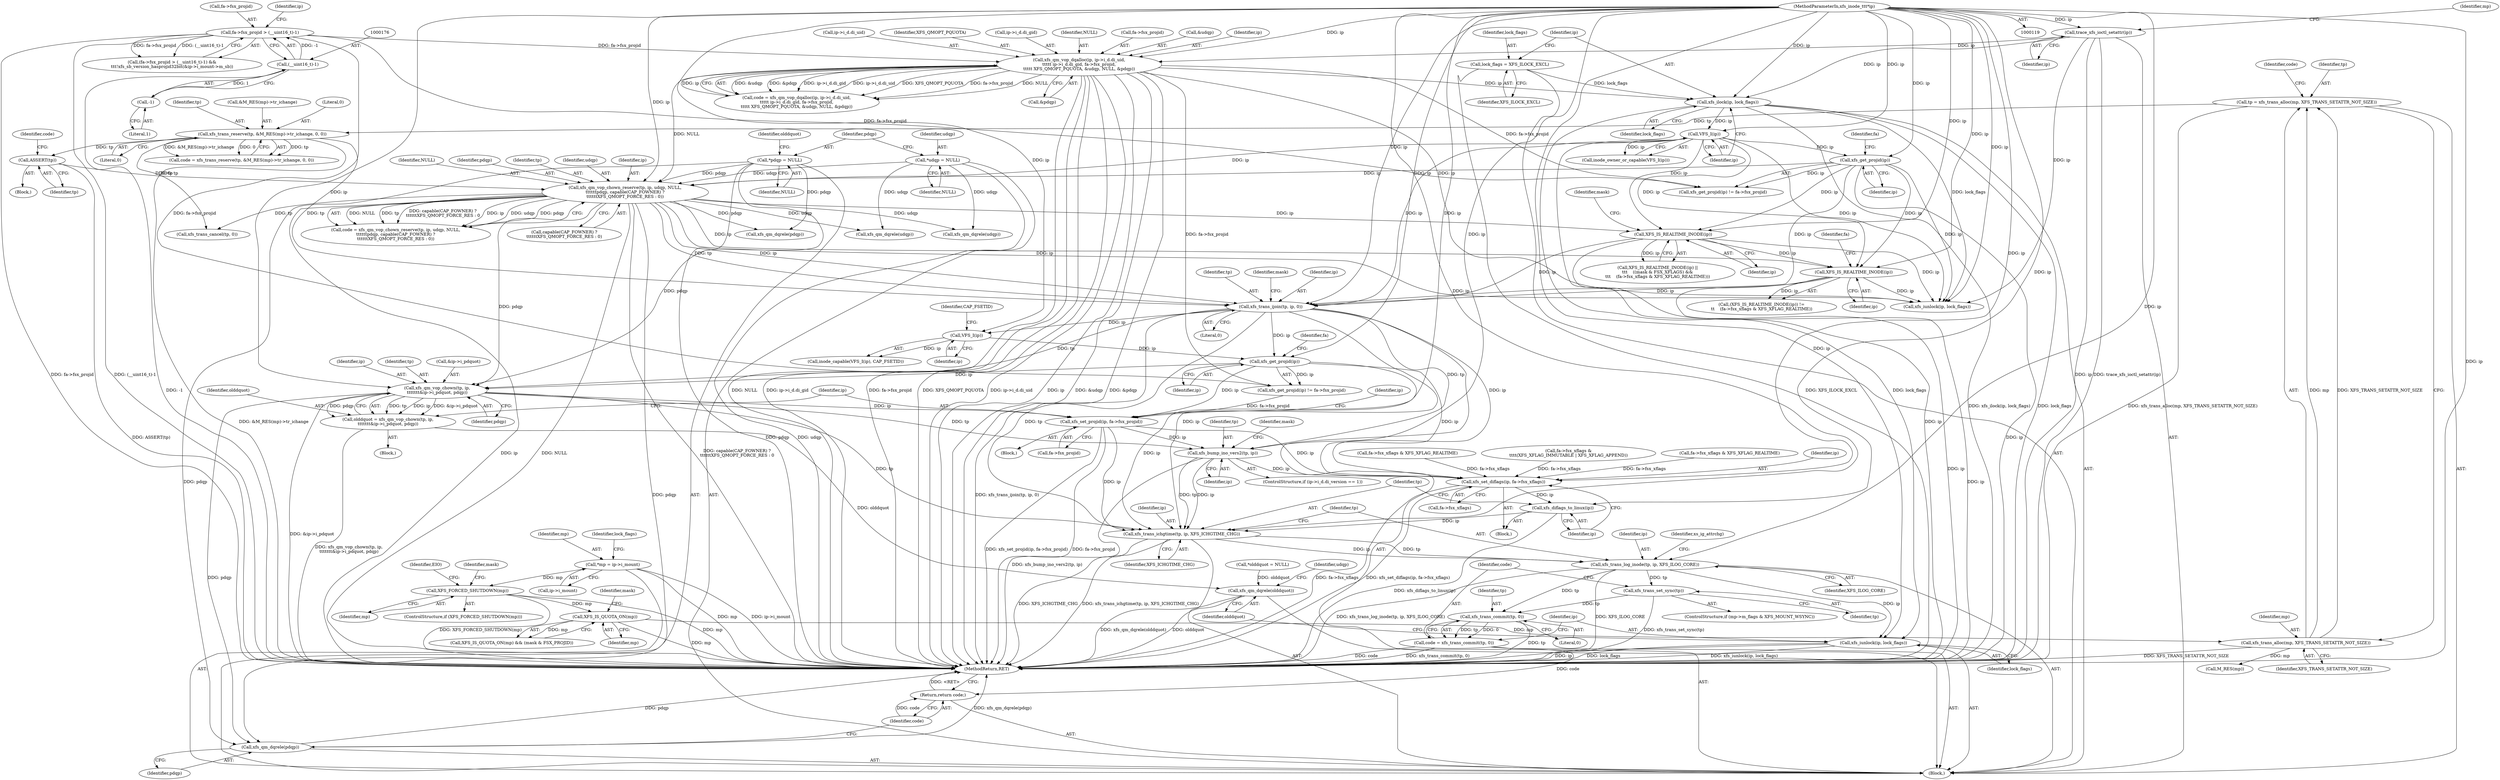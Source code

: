 digraph "1_linux_23adbe12ef7d3d4195e80800ab36b37bee28cd03_4@API" {
"1000583" [label="(Call,xfs_qm_vop_chown(tp, ip,\n\t\t\t\t\t\t\t&ip->i_pdquot, pdqp))"];
"1000531" [label="(Call,xfs_trans_ijoin(tp, ip, 0))"];
"1000232" [label="(Call,xfs_trans_reserve(tp, &M_RES(mp)->tr_ichange, 0, 0))"];
"1000225" [label="(Call,tp = xfs_trans_alloc(mp, XFS_TRANS_SETATTR_NOT_SIZE))"];
"1000227" [label="(Call,xfs_trans_alloc(mp, XFS_TRANS_SETATTR_NOT_SIZE))"];
"1000192" [label="(Call,XFS_IS_QUOTA_ON(mp))"];
"1000160" [label="(Call,XFS_FORCED_SHUTDOWN(mp))"];
"1000125" [label="(Call,*mp = ip->i_mount)"];
"1000295" [label="(Call,xfs_qm_vop_chown_reserve(tp, ip, udqp, NULL,\n\t\t\t\t\t\tpdqp, capable(CAP_FOWNER) ?\n\t\t\t\t\t\tXFS_QMOPT_FORCE_RES : 0))"];
"1000291" [label="(Call,ASSERT(tp))"];
"1000285" [label="(Call,xfs_get_projid(ip))"];
"1000253" [label="(Call,VFS_I(ip))"];
"1000247" [label="(Call,xfs_ilock(ip, lock_flags))"];
"1000200" [label="(Call,xfs_qm_vop_dqalloc(ip, ip->i_d.di_uid,\n\t\t\t\t\t ip->i_d.di_gid, fa->fsx_projid,\n\t\t\t\t\t XFS_QMOPT_PQUOTA, &udqp, NULL, &pdqp))"];
"1000148" [label="(Call,trace_xfs_ioctl_setattr(ip))"];
"1000120" [label="(MethodParameterIn,xfs_inode_t\t\t*ip)"];
"1000171" [label="(Call,fa->fsx_projid > (__uint16_t)-1)"];
"1000175" [label="(Call,(__uint16_t)-1)"];
"1000177" [label="(Call,-1)"];
"1000244" [label="(Call,lock_flags = XFS_ILOCK_EXCL)"];
"1000136" [label="(Call,*udqp = NULL)"];
"1000140" [label="(Call,*pdqp = NULL)"];
"1000449" [label="(Call,XFS_IS_REALTIME_INODE(ip))"];
"1000370" [label="(Call,XFS_IS_REALTIME_INODE(ip))"];
"1000568" [label="(Call,xfs_get_projid(ip))"];
"1000553" [label="(Call,VFS_I(ip))"];
"1000581" [label="(Call,olddquot = xfs_qm_vop_chown(tp, ip,\n\t\t\t\t\t\t\t&ip->i_pdquot, pdqp))"];
"1000664" [label="(Call,xfs_qm_dqrele(olddquot))"];
"1000591" [label="(Call,xfs_set_projid(ip, fa->fsx_projid))"];
"1000604" [label="(Call,xfs_bump_ino_vers2(tp, ip))"];
"1000631" [label="(Call,xfs_set_diflags(ip, fa->fsx_xflags))"];
"1000636" [label="(Call,xfs_diflags_to_linux(ip))"];
"1000638" [label="(Call,xfs_trans_ichgtime(tp, ip, XFS_ICHGTIME_CHG))"];
"1000642" [label="(Call,xfs_trans_log_inode(tp, ip, XFS_ILOG_CORE))"];
"1000654" [label="(Call,xfs_trans_set_sync(tp))"];
"1000658" [label="(Call,xfs_trans_commit(tp, 0))"];
"1000656" [label="(Call,code = xfs_trans_commit(tp, 0))"];
"1000670" [label="(Return,return code;)"];
"1000661" [label="(Call,xfs_iunlock(ip, lock_flags))"];
"1000668" [label="(Call,xfs_qm_dqrele(pdqp))"];
"1000249" [label="(Identifier,lock_flags)"];
"1000667" [label="(Identifier,udqp)"];
"1000453" [label="(Identifier,fa)"];
"1000515" [label="(Call,fa->fsx_xflags &\n\t\t\t\t(XFS_XFLAG_IMMUTABLE | XFS_XFLAG_APPEND))"];
"1000288" [label="(Identifier,fa)"];
"1000298" [label="(Identifier,udqp)"];
"1000533" [label="(Identifier,ip)"];
"1000120" [label="(MethodParameterIn,xfs_inode_t\t\t*ip)"];
"1000295" [label="(Call,xfs_qm_vop_chown_reserve(tp, ip, udqp, NULL,\n\t\t\t\t\t\tpdqp, capable(CAP_FOWNER) ?\n\t\t\t\t\t\tXFS_QMOPT_FORCE_RES : 0))"];
"1000286" [label="(Identifier,ip)"];
"1000371" [label="(Identifier,ip)"];
"1000449" [label="(Call,XFS_IS_REALTIME_INODE(ip))"];
"1000590" [label="(Identifier,pdqp)"];
"1000127" [label="(Call,ip->i_mount)"];
"1000661" [label="(Call,xfs_iunlock(ip, lock_flags))"];
"1000293" [label="(Call,code = xfs_qm_vop_chown_reserve(tp, ip, udqp, NULL,\n\t\t\t\t\t\tpdqp, capable(CAP_FOWNER) ?\n\t\t\t\t\t\tXFS_QMOPT_FORCE_RES : 0))"];
"1000207" [label="(Call,ip->i_d.di_gid)"];
"1000230" [label="(Call,code = xfs_trans_reserve(tp, &M_RES(mp)->tr_ichange, 0, 0))"];
"1000191" [label="(Call,XFS_IS_QUOTA_ON(mp) && (mask & FSX_PROJID))"];
"1000582" [label="(Identifier,olddquot)"];
"1000376" [label="(Call,fa->fsx_xflags & XFS_XFLAG_REALTIME)"];
"1000555" [label="(Identifier,CAP_FSETID)"];
"1000254" [label="(Identifier,ip)"];
"1000573" [label="(Block,)"];
"1000137" [label="(Identifier,udqp)"];
"1000568" [label="(Call,xfs_get_projid(ip))"];
"1000675" [label="(Call,xfs_qm_dqrele(pdqp))"];
"1000175" [label="(Call,(__uint16_t)-1)"];
"1000161" [label="(Identifier,mp)"];
"1000532" [label="(Identifier,tp)"];
"1000586" [label="(Call,&ip->i_pdquot)"];
"1000218" [label="(Identifier,NULL)"];
"1000658" [label="(Call,xfs_trans_commit(tp, 0))"];
"1000153" [label="(Identifier,mp)"];
"1000632" [label="(Identifier,ip)"];
"1000290" [label="(Block,)"];
"1000285" [label="(Call,xfs_get_projid(ip))"];
"1000226" [label="(Identifier,tp)"];
"1000591" [label="(Call,xfs_set_projid(ip, fa->fsx_projid))"];
"1000605" [label="(Identifier,tp)"];
"1000125" [label="(Call,*mp = ip->i_mount)"];
"1000666" [label="(Call,xfs_qm_dqrele(udqp))"];
"1000645" [label="(Identifier,XFS_ILOG_CORE)"];
"1000583" [label="(Call,xfs_qm_vop_chown(tp, ip,\n\t\t\t\t\t\t\t&ip->i_pdquot, pdqp))"];
"1000232" [label="(Call,xfs_trans_reserve(tp, &M_RES(mp)->tr_ichange, 0, 0))"];
"1000136" [label="(Call,*udqp = NULL)"];
"1000630" [label="(Block,)"];
"1000297" [label="(Identifier,ip)"];
"1000144" [label="(Call,*olddquot = NULL)"];
"1000569" [label="(Identifier,ip)"];
"1000212" [label="(Call,fa->fsx_projid)"];
"1000253" [label="(Call,VFS_I(ip))"];
"1000236" [label="(Call,M_RES(mp))"];
"1000640" [label="(Identifier,ip)"];
"1000178" [label="(Literal,1)"];
"1000677" [label="(Call,xfs_trans_cancel(tp, 0))"];
"1000639" [label="(Identifier,tp)"];
"1000531" [label="(Call,xfs_trans_ijoin(tp, ip, 0))"];
"1000637" [label="(Identifier,ip)"];
"1000581" [label="(Call,olddquot = xfs_qm_vop_chown(tp, ip,\n\t\t\t\t\t\t\t&ip->i_pdquot, pdqp))"];
"1000370" [label="(Call,XFS_IS_REALTIME_INODE(ip))"];
"1000687" [label="(MethodReturn,RET)"];
"1000227" [label="(Call,xfs_trans_alloc(mp, XFS_TRANS_SETATTR_NOT_SIZE))"];
"1000200" [label="(Call,xfs_qm_vop_dqalloc(ip, ip->i_d.di_uid,\n\t\t\t\t\t ip->i_d.di_gid, fa->fsx_projid,\n\t\t\t\t\t XFS_QMOPT_PQUOTA, &udqp, NULL, &pdqp))"];
"1000159" [label="(ControlStructure,if (XFS_FORCED_SHUTDOWN(mp)))"];
"1000216" [label="(Call,&udqp)"];
"1000636" [label="(Call,xfs_diflags_to_linux(ip))"];
"1000450" [label="(Identifier,ip)"];
"1000246" [label="(Identifier,XFS_ILOCK_EXCL)"];
"1000231" [label="(Identifier,code)"];
"1000172" [label="(Call,fa->fsx_projid)"];
"1000633" [label="(Call,fa->fsx_xflags)"];
"1000642" [label="(Call,xfs_trans_log_inode(tp, ip, XFS_ILOG_CORE))"];
"1000671" [label="(Identifier,code)"];
"1000201" [label="(Identifier,ip)"];
"1000682" [label="(Call,xfs_iunlock(ip, lock_flags))"];
"1000669" [label="(Identifier,pdqp)"];
"1000234" [label="(Call,&M_RES(mp)->tr_ichange)"];
"1000593" [label="(Call,fa->fsx_projid)"];
"1000164" [label="(Identifier,EIO)"];
"1000160" [label="(Call,XFS_FORCED_SHUTDOWN(mp))"];
"1000126" [label="(Identifier,mp)"];
"1000448" [label="(Call,(XFS_IS_REALTIME_INODE(ip)) !=\n\t\t    (fa->fsx_xflags & XFS_XFLAG_REALTIME))"];
"1000140" [label="(Call,*pdqp = NULL)"];
"1000292" [label="(Identifier,tp)"];
"1000659" [label="(Identifier,tp)"];
"1000664" [label="(Call,xfs_qm_dqrele(olddquot))"];
"1000571" [label="(Identifier,fa)"];
"1000184" [label="(Identifier,ip)"];
"1000644" [label="(Identifier,ip)"];
"1000142" [label="(Identifier,NULL)"];
"1000580" [label="(Block,)"];
"1000463" [label="(Call,fa->fsx_xflags & XFS_XFLAG_REALTIME)"];
"1000663" [label="(Identifier,lock_flags)"];
"1000244" [label="(Call,lock_flags = XFS_ILOCK_EXCL)"];
"1000299" [label="(Identifier,NULL)"];
"1000537" [label="(Identifier,mask)"];
"1000631" [label="(Call,xfs_set_diflags(ip, fa->fsx_xflags))"];
"1000585" [label="(Identifier,ip)"];
"1000240" [label="(Literal,0)"];
"1000133" [label="(Identifier,lock_flags)"];
"1000141" [label="(Identifier,pdqp)"];
"1000193" [label="(Identifier,mp)"];
"1000300" [label="(Identifier,pdqp)"];
"1000294" [label="(Identifier,code)"];
"1000198" [label="(Call,code = xfs_qm_vop_dqalloc(ip, ip->i_d.di_uid,\n\t\t\t\t\t ip->i_d.di_gid, fa->fsx_projid,\n\t\t\t\t\t XFS_QMOPT_PQUOTA, &udqp, NULL, &pdqp))"];
"1000239" [label="(Literal,0)"];
"1000192" [label="(Call,XFS_IS_QUOTA_ON(mp))"];
"1000656" [label="(Call,code = xfs_trans_commit(tp, 0))"];
"1000195" [label="(Identifier,mask)"];
"1000670" [label="(Return,return code;)"];
"1000660" [label="(Literal,0)"];
"1000673" [label="(Call,xfs_qm_dqrele(udqp))"];
"1000609" [label="(Identifier,mask)"];
"1000252" [label="(Call,inode_owner_or_capable(VFS_I(ip)))"];
"1000233" [label="(Identifier,tp)"];
"1000177" [label="(Call,-1)"];
"1000296" [label="(Identifier,tp)"];
"1000584" [label="(Identifier,tp)"];
"1000202" [label="(Call,ip->i_d.di_uid)"];
"1000171" [label="(Call,fa->fsx_projid > (__uint16_t)-1)"];
"1000248" [label="(Identifier,ip)"];
"1000643" [label="(Identifier,tp)"];
"1000641" [label="(Identifier,XFS_ICHGTIME_CHG)"];
"1000648" [label="(ControlStructure,if (mp->m_flags & XFS_MOUNT_WSYNC))"];
"1000247" [label="(Call,xfs_ilock(ip, lock_flags))"];
"1000638" [label="(Call,xfs_trans_ichgtime(tp, ip, XFS_ICHGTIME_CHG))"];
"1000138" [label="(Identifier,NULL)"];
"1000219" [label="(Call,&pdqp)"];
"1000600" [label="(Identifier,ip)"];
"1000655" [label="(Identifier,tp)"];
"1000170" [label="(Call,(fa->fsx_projid > (__uint16_t)-1) &&\n\t\t\t!xfs_sb_version_hasprojid32bit(&ip->i_mount->m_sb))"];
"1000145" [label="(Identifier,olddquot)"];
"1000291" [label="(Call,ASSERT(tp))"];
"1000654" [label="(Call,xfs_trans_set_sync(tp))"];
"1000604" [label="(Call,xfs_bump_ino_vers2(tp, ip))"];
"1000554" [label="(Identifier,ip)"];
"1000225" [label="(Call,tp = xfs_trans_alloc(mp, XFS_TRANS_SETATTR_NOT_SIZE))"];
"1000369" [label="(Call,XFS_IS_REALTIME_INODE(ip) ||\n\t\t\t    ((mask & FSX_XFLAGS) &&\n\t\t\t    (fa->fsx_xflags & XFS_XFLAG_REALTIME)))"];
"1000657" [label="(Identifier,code)"];
"1000647" [label="(Identifier,xs_ig_attrchg)"];
"1000284" [label="(Call,xfs_get_projid(ip) != fa->fsx_projid)"];
"1000534" [label="(Literal,0)"];
"1000668" [label="(Call,xfs_qm_dqrele(pdqp))"];
"1000662" [label="(Identifier,ip)"];
"1000123" [label="(Block,)"];
"1000553" [label="(Call,VFS_I(ip))"];
"1000168" [label="(Identifier,mask)"];
"1000552" [label="(Call,inode_capable(VFS_I(ip), CAP_FSETID))"];
"1000301" [label="(Call,capable(CAP_FOWNER) ?\n\t\t\t\t\t\tXFS_QMOPT_FORCE_RES : 0)"];
"1000149" [label="(Identifier,ip)"];
"1000228" [label="(Identifier,mp)"];
"1000592" [label="(Identifier,ip)"];
"1000606" [label="(Identifier,ip)"];
"1000596" [label="(ControlStructure,if (ip->i_d.di_version == 1))"];
"1000665" [label="(Identifier,olddquot)"];
"1000245" [label="(Identifier,lock_flags)"];
"1000148" [label="(Call,trace_xfs_ioctl_setattr(ip))"];
"1000567" [label="(Call,xfs_get_projid(ip) != fa->fsx_projid)"];
"1000215" [label="(Identifier,XFS_QMOPT_PQUOTA)"];
"1000229" [label="(Identifier,XFS_TRANS_SETATTR_NOT_SIZE)"];
"1000374" [label="(Identifier,mask)"];
"1000583" -> "1000581"  [label="AST: "];
"1000583" -> "1000590"  [label="CFG: "];
"1000584" -> "1000583"  [label="AST: "];
"1000585" -> "1000583"  [label="AST: "];
"1000586" -> "1000583"  [label="AST: "];
"1000590" -> "1000583"  [label="AST: "];
"1000581" -> "1000583"  [label="CFG: "];
"1000583" -> "1000687"  [label="DDG: &ip->i_pdquot"];
"1000583" -> "1000581"  [label="DDG: tp"];
"1000583" -> "1000581"  [label="DDG: ip"];
"1000583" -> "1000581"  [label="DDG: &ip->i_pdquot"];
"1000583" -> "1000581"  [label="DDG: pdqp"];
"1000531" -> "1000583"  [label="DDG: tp"];
"1000568" -> "1000583"  [label="DDG: ip"];
"1000120" -> "1000583"  [label="DDG: ip"];
"1000140" -> "1000583"  [label="DDG: pdqp"];
"1000295" -> "1000583"  [label="DDG: pdqp"];
"1000583" -> "1000591"  [label="DDG: ip"];
"1000583" -> "1000604"  [label="DDG: tp"];
"1000583" -> "1000638"  [label="DDG: tp"];
"1000583" -> "1000668"  [label="DDG: pdqp"];
"1000531" -> "1000123"  [label="AST: "];
"1000531" -> "1000534"  [label="CFG: "];
"1000532" -> "1000531"  [label="AST: "];
"1000533" -> "1000531"  [label="AST: "];
"1000534" -> "1000531"  [label="AST: "];
"1000537" -> "1000531"  [label="CFG: "];
"1000531" -> "1000687"  [label="DDG: xfs_trans_ijoin(tp, ip, 0)"];
"1000232" -> "1000531"  [label="DDG: tp"];
"1000295" -> "1000531"  [label="DDG: tp"];
"1000295" -> "1000531"  [label="DDG: ip"];
"1000285" -> "1000531"  [label="DDG: ip"];
"1000253" -> "1000531"  [label="DDG: ip"];
"1000449" -> "1000531"  [label="DDG: ip"];
"1000370" -> "1000531"  [label="DDG: ip"];
"1000120" -> "1000531"  [label="DDG: ip"];
"1000531" -> "1000553"  [label="DDG: ip"];
"1000531" -> "1000568"  [label="DDG: ip"];
"1000531" -> "1000604"  [label="DDG: tp"];
"1000531" -> "1000631"  [label="DDG: ip"];
"1000531" -> "1000638"  [label="DDG: tp"];
"1000531" -> "1000638"  [label="DDG: ip"];
"1000232" -> "1000230"  [label="AST: "];
"1000232" -> "1000240"  [label="CFG: "];
"1000233" -> "1000232"  [label="AST: "];
"1000234" -> "1000232"  [label="AST: "];
"1000239" -> "1000232"  [label="AST: "];
"1000240" -> "1000232"  [label="AST: "];
"1000230" -> "1000232"  [label="CFG: "];
"1000232" -> "1000687"  [label="DDG: &M_RES(mp)->tr_ichange"];
"1000232" -> "1000230"  [label="DDG: tp"];
"1000232" -> "1000230"  [label="DDG: &M_RES(mp)->tr_ichange"];
"1000232" -> "1000230"  [label="DDG: 0"];
"1000225" -> "1000232"  [label="DDG: tp"];
"1000232" -> "1000291"  [label="DDG: tp"];
"1000232" -> "1000677"  [label="DDG: tp"];
"1000225" -> "1000123"  [label="AST: "];
"1000225" -> "1000227"  [label="CFG: "];
"1000226" -> "1000225"  [label="AST: "];
"1000227" -> "1000225"  [label="AST: "];
"1000231" -> "1000225"  [label="CFG: "];
"1000225" -> "1000687"  [label="DDG: xfs_trans_alloc(mp, XFS_TRANS_SETATTR_NOT_SIZE)"];
"1000227" -> "1000225"  [label="DDG: mp"];
"1000227" -> "1000225"  [label="DDG: XFS_TRANS_SETATTR_NOT_SIZE"];
"1000227" -> "1000229"  [label="CFG: "];
"1000228" -> "1000227"  [label="AST: "];
"1000229" -> "1000227"  [label="AST: "];
"1000227" -> "1000687"  [label="DDG: XFS_TRANS_SETATTR_NOT_SIZE"];
"1000192" -> "1000227"  [label="DDG: mp"];
"1000227" -> "1000236"  [label="DDG: mp"];
"1000192" -> "1000191"  [label="AST: "];
"1000192" -> "1000193"  [label="CFG: "];
"1000193" -> "1000192"  [label="AST: "];
"1000195" -> "1000192"  [label="CFG: "];
"1000191" -> "1000192"  [label="CFG: "];
"1000192" -> "1000687"  [label="DDG: mp"];
"1000192" -> "1000191"  [label="DDG: mp"];
"1000160" -> "1000192"  [label="DDG: mp"];
"1000160" -> "1000159"  [label="AST: "];
"1000160" -> "1000161"  [label="CFG: "];
"1000161" -> "1000160"  [label="AST: "];
"1000164" -> "1000160"  [label="CFG: "];
"1000168" -> "1000160"  [label="CFG: "];
"1000160" -> "1000687"  [label="DDG: XFS_FORCED_SHUTDOWN(mp)"];
"1000160" -> "1000687"  [label="DDG: mp"];
"1000125" -> "1000160"  [label="DDG: mp"];
"1000125" -> "1000123"  [label="AST: "];
"1000125" -> "1000127"  [label="CFG: "];
"1000126" -> "1000125"  [label="AST: "];
"1000127" -> "1000125"  [label="AST: "];
"1000133" -> "1000125"  [label="CFG: "];
"1000125" -> "1000687"  [label="DDG: mp"];
"1000125" -> "1000687"  [label="DDG: ip->i_mount"];
"1000295" -> "1000293"  [label="AST: "];
"1000295" -> "1000301"  [label="CFG: "];
"1000296" -> "1000295"  [label="AST: "];
"1000297" -> "1000295"  [label="AST: "];
"1000298" -> "1000295"  [label="AST: "];
"1000299" -> "1000295"  [label="AST: "];
"1000300" -> "1000295"  [label="AST: "];
"1000301" -> "1000295"  [label="AST: "];
"1000293" -> "1000295"  [label="CFG: "];
"1000295" -> "1000687"  [label="DDG: NULL"];
"1000295" -> "1000687"  [label="DDG: capable(CAP_FOWNER) ?\n\t\t\t\t\t\tXFS_QMOPT_FORCE_RES : 0"];
"1000295" -> "1000687"  [label="DDG: ip"];
"1000295" -> "1000293"  [label="DDG: NULL"];
"1000295" -> "1000293"  [label="DDG: tp"];
"1000295" -> "1000293"  [label="DDG: capable(CAP_FOWNER) ?\n\t\t\t\t\t\tXFS_QMOPT_FORCE_RES : 0"];
"1000295" -> "1000293"  [label="DDG: ip"];
"1000295" -> "1000293"  [label="DDG: udqp"];
"1000295" -> "1000293"  [label="DDG: pdqp"];
"1000291" -> "1000295"  [label="DDG: tp"];
"1000285" -> "1000295"  [label="DDG: ip"];
"1000253" -> "1000295"  [label="DDG: ip"];
"1000120" -> "1000295"  [label="DDG: ip"];
"1000136" -> "1000295"  [label="DDG: udqp"];
"1000200" -> "1000295"  [label="DDG: NULL"];
"1000140" -> "1000295"  [label="DDG: pdqp"];
"1000295" -> "1000370"  [label="DDG: ip"];
"1000295" -> "1000449"  [label="DDG: ip"];
"1000295" -> "1000666"  [label="DDG: udqp"];
"1000295" -> "1000668"  [label="DDG: pdqp"];
"1000295" -> "1000673"  [label="DDG: udqp"];
"1000295" -> "1000675"  [label="DDG: pdqp"];
"1000295" -> "1000677"  [label="DDG: tp"];
"1000295" -> "1000682"  [label="DDG: ip"];
"1000291" -> "1000290"  [label="AST: "];
"1000291" -> "1000292"  [label="CFG: "];
"1000292" -> "1000291"  [label="AST: "];
"1000294" -> "1000291"  [label="CFG: "];
"1000291" -> "1000687"  [label="DDG: ASSERT(tp)"];
"1000285" -> "1000284"  [label="AST: "];
"1000285" -> "1000286"  [label="CFG: "];
"1000286" -> "1000285"  [label="AST: "];
"1000288" -> "1000285"  [label="CFG: "];
"1000285" -> "1000687"  [label="DDG: ip"];
"1000285" -> "1000284"  [label="DDG: ip"];
"1000253" -> "1000285"  [label="DDG: ip"];
"1000120" -> "1000285"  [label="DDG: ip"];
"1000285" -> "1000370"  [label="DDG: ip"];
"1000285" -> "1000449"  [label="DDG: ip"];
"1000285" -> "1000682"  [label="DDG: ip"];
"1000253" -> "1000252"  [label="AST: "];
"1000253" -> "1000254"  [label="CFG: "];
"1000254" -> "1000253"  [label="AST: "];
"1000252" -> "1000253"  [label="CFG: "];
"1000253" -> "1000687"  [label="DDG: ip"];
"1000253" -> "1000252"  [label="DDG: ip"];
"1000247" -> "1000253"  [label="DDG: ip"];
"1000120" -> "1000253"  [label="DDG: ip"];
"1000253" -> "1000370"  [label="DDG: ip"];
"1000253" -> "1000449"  [label="DDG: ip"];
"1000253" -> "1000682"  [label="DDG: ip"];
"1000247" -> "1000123"  [label="AST: "];
"1000247" -> "1000249"  [label="CFG: "];
"1000248" -> "1000247"  [label="AST: "];
"1000249" -> "1000247"  [label="AST: "];
"1000254" -> "1000247"  [label="CFG: "];
"1000247" -> "1000687"  [label="DDG: xfs_ilock(ip, lock_flags)"];
"1000247" -> "1000687"  [label="DDG: lock_flags"];
"1000200" -> "1000247"  [label="DDG: ip"];
"1000148" -> "1000247"  [label="DDG: ip"];
"1000120" -> "1000247"  [label="DDG: ip"];
"1000244" -> "1000247"  [label="DDG: lock_flags"];
"1000247" -> "1000661"  [label="DDG: lock_flags"];
"1000247" -> "1000682"  [label="DDG: lock_flags"];
"1000200" -> "1000198"  [label="AST: "];
"1000200" -> "1000219"  [label="CFG: "];
"1000201" -> "1000200"  [label="AST: "];
"1000202" -> "1000200"  [label="AST: "];
"1000207" -> "1000200"  [label="AST: "];
"1000212" -> "1000200"  [label="AST: "];
"1000215" -> "1000200"  [label="AST: "];
"1000216" -> "1000200"  [label="AST: "];
"1000218" -> "1000200"  [label="AST: "];
"1000219" -> "1000200"  [label="AST: "];
"1000198" -> "1000200"  [label="CFG: "];
"1000200" -> "1000687"  [label="DDG: ip"];
"1000200" -> "1000687"  [label="DDG: &udqp"];
"1000200" -> "1000687"  [label="DDG: &pdqp"];
"1000200" -> "1000687"  [label="DDG: NULL"];
"1000200" -> "1000687"  [label="DDG: ip->i_d.di_gid"];
"1000200" -> "1000687"  [label="DDG: fa->fsx_projid"];
"1000200" -> "1000687"  [label="DDG: XFS_QMOPT_PQUOTA"];
"1000200" -> "1000687"  [label="DDG: ip->i_d.di_uid"];
"1000200" -> "1000198"  [label="DDG: &udqp"];
"1000200" -> "1000198"  [label="DDG: &pdqp"];
"1000200" -> "1000198"  [label="DDG: ip->i_d.di_gid"];
"1000200" -> "1000198"  [label="DDG: ip->i_d.di_uid"];
"1000200" -> "1000198"  [label="DDG: XFS_QMOPT_PQUOTA"];
"1000200" -> "1000198"  [label="DDG: fa->fsx_projid"];
"1000200" -> "1000198"  [label="DDG: NULL"];
"1000200" -> "1000198"  [label="DDG: ip"];
"1000148" -> "1000200"  [label="DDG: ip"];
"1000120" -> "1000200"  [label="DDG: ip"];
"1000171" -> "1000200"  [label="DDG: fa->fsx_projid"];
"1000200" -> "1000284"  [label="DDG: fa->fsx_projid"];
"1000200" -> "1000567"  [label="DDG: fa->fsx_projid"];
"1000200" -> "1000682"  [label="DDG: ip"];
"1000148" -> "1000123"  [label="AST: "];
"1000148" -> "1000149"  [label="CFG: "];
"1000149" -> "1000148"  [label="AST: "];
"1000153" -> "1000148"  [label="CFG: "];
"1000148" -> "1000687"  [label="DDG: ip"];
"1000148" -> "1000687"  [label="DDG: trace_xfs_ioctl_setattr(ip)"];
"1000120" -> "1000148"  [label="DDG: ip"];
"1000148" -> "1000682"  [label="DDG: ip"];
"1000120" -> "1000119"  [label="AST: "];
"1000120" -> "1000687"  [label="DDG: ip"];
"1000120" -> "1000370"  [label="DDG: ip"];
"1000120" -> "1000449"  [label="DDG: ip"];
"1000120" -> "1000553"  [label="DDG: ip"];
"1000120" -> "1000568"  [label="DDG: ip"];
"1000120" -> "1000591"  [label="DDG: ip"];
"1000120" -> "1000604"  [label="DDG: ip"];
"1000120" -> "1000631"  [label="DDG: ip"];
"1000120" -> "1000636"  [label="DDG: ip"];
"1000120" -> "1000638"  [label="DDG: ip"];
"1000120" -> "1000642"  [label="DDG: ip"];
"1000120" -> "1000661"  [label="DDG: ip"];
"1000120" -> "1000682"  [label="DDG: ip"];
"1000171" -> "1000170"  [label="AST: "];
"1000171" -> "1000175"  [label="CFG: "];
"1000172" -> "1000171"  [label="AST: "];
"1000175" -> "1000171"  [label="AST: "];
"1000184" -> "1000171"  [label="CFG: "];
"1000170" -> "1000171"  [label="CFG: "];
"1000171" -> "1000687"  [label="DDG: fa->fsx_projid"];
"1000171" -> "1000687"  [label="DDG: (__uint16_t)-1"];
"1000171" -> "1000170"  [label="DDG: fa->fsx_projid"];
"1000171" -> "1000170"  [label="DDG: (__uint16_t)-1"];
"1000175" -> "1000171"  [label="DDG: -1"];
"1000171" -> "1000284"  [label="DDG: fa->fsx_projid"];
"1000171" -> "1000567"  [label="DDG: fa->fsx_projid"];
"1000175" -> "1000177"  [label="CFG: "];
"1000176" -> "1000175"  [label="AST: "];
"1000177" -> "1000175"  [label="AST: "];
"1000175" -> "1000687"  [label="DDG: -1"];
"1000177" -> "1000175"  [label="DDG: 1"];
"1000177" -> "1000178"  [label="CFG: "];
"1000178" -> "1000177"  [label="AST: "];
"1000244" -> "1000123"  [label="AST: "];
"1000244" -> "1000246"  [label="CFG: "];
"1000245" -> "1000244"  [label="AST: "];
"1000246" -> "1000244"  [label="AST: "];
"1000248" -> "1000244"  [label="CFG: "];
"1000244" -> "1000687"  [label="DDG: XFS_ILOCK_EXCL"];
"1000136" -> "1000123"  [label="AST: "];
"1000136" -> "1000138"  [label="CFG: "];
"1000137" -> "1000136"  [label="AST: "];
"1000138" -> "1000136"  [label="AST: "];
"1000141" -> "1000136"  [label="CFG: "];
"1000136" -> "1000687"  [label="DDG: udqp"];
"1000136" -> "1000666"  [label="DDG: udqp"];
"1000136" -> "1000673"  [label="DDG: udqp"];
"1000140" -> "1000123"  [label="AST: "];
"1000140" -> "1000142"  [label="CFG: "];
"1000141" -> "1000140"  [label="AST: "];
"1000142" -> "1000140"  [label="AST: "];
"1000145" -> "1000140"  [label="CFG: "];
"1000140" -> "1000687"  [label="DDG: pdqp"];
"1000140" -> "1000668"  [label="DDG: pdqp"];
"1000140" -> "1000675"  [label="DDG: pdqp"];
"1000449" -> "1000448"  [label="AST: "];
"1000449" -> "1000450"  [label="CFG: "];
"1000450" -> "1000449"  [label="AST: "];
"1000453" -> "1000449"  [label="CFG: "];
"1000449" -> "1000687"  [label="DDG: ip"];
"1000449" -> "1000448"  [label="DDG: ip"];
"1000370" -> "1000449"  [label="DDG: ip"];
"1000449" -> "1000682"  [label="DDG: ip"];
"1000370" -> "1000369"  [label="AST: "];
"1000370" -> "1000371"  [label="CFG: "];
"1000371" -> "1000370"  [label="AST: "];
"1000374" -> "1000370"  [label="CFG: "];
"1000369" -> "1000370"  [label="CFG: "];
"1000370" -> "1000687"  [label="DDG: ip"];
"1000370" -> "1000369"  [label="DDG: ip"];
"1000370" -> "1000682"  [label="DDG: ip"];
"1000568" -> "1000567"  [label="AST: "];
"1000568" -> "1000569"  [label="CFG: "];
"1000569" -> "1000568"  [label="AST: "];
"1000571" -> "1000568"  [label="CFG: "];
"1000568" -> "1000567"  [label="DDG: ip"];
"1000553" -> "1000568"  [label="DDG: ip"];
"1000568" -> "1000591"  [label="DDG: ip"];
"1000568" -> "1000631"  [label="DDG: ip"];
"1000568" -> "1000638"  [label="DDG: ip"];
"1000553" -> "1000552"  [label="AST: "];
"1000553" -> "1000554"  [label="CFG: "];
"1000554" -> "1000553"  [label="AST: "];
"1000555" -> "1000553"  [label="CFG: "];
"1000553" -> "1000552"  [label="DDG: ip"];
"1000581" -> "1000580"  [label="AST: "];
"1000582" -> "1000581"  [label="AST: "];
"1000592" -> "1000581"  [label="CFG: "];
"1000581" -> "1000687"  [label="DDG: xfs_qm_vop_chown(tp, ip,\n\t\t\t\t\t\t\t&ip->i_pdquot, pdqp)"];
"1000581" -> "1000664"  [label="DDG: olddquot"];
"1000664" -> "1000123"  [label="AST: "];
"1000664" -> "1000665"  [label="CFG: "];
"1000665" -> "1000664"  [label="AST: "];
"1000667" -> "1000664"  [label="CFG: "];
"1000664" -> "1000687"  [label="DDG: xfs_qm_dqrele(olddquot)"];
"1000664" -> "1000687"  [label="DDG: olddquot"];
"1000144" -> "1000664"  [label="DDG: olddquot"];
"1000591" -> "1000573"  [label="AST: "];
"1000591" -> "1000593"  [label="CFG: "];
"1000592" -> "1000591"  [label="AST: "];
"1000593" -> "1000591"  [label="AST: "];
"1000600" -> "1000591"  [label="CFG: "];
"1000591" -> "1000687"  [label="DDG: xfs_set_projid(ip, fa->fsx_projid)"];
"1000591" -> "1000687"  [label="DDG: fa->fsx_projid"];
"1000567" -> "1000591"  [label="DDG: fa->fsx_projid"];
"1000591" -> "1000604"  [label="DDG: ip"];
"1000591" -> "1000631"  [label="DDG: ip"];
"1000591" -> "1000638"  [label="DDG: ip"];
"1000604" -> "1000596"  [label="AST: "];
"1000604" -> "1000606"  [label="CFG: "];
"1000605" -> "1000604"  [label="AST: "];
"1000606" -> "1000604"  [label="AST: "];
"1000609" -> "1000604"  [label="CFG: "];
"1000604" -> "1000687"  [label="DDG: xfs_bump_ino_vers2(tp, ip)"];
"1000604" -> "1000631"  [label="DDG: ip"];
"1000604" -> "1000638"  [label="DDG: tp"];
"1000604" -> "1000638"  [label="DDG: ip"];
"1000631" -> "1000630"  [label="AST: "];
"1000631" -> "1000633"  [label="CFG: "];
"1000632" -> "1000631"  [label="AST: "];
"1000633" -> "1000631"  [label="AST: "];
"1000637" -> "1000631"  [label="CFG: "];
"1000631" -> "1000687"  [label="DDG: fa->fsx_xflags"];
"1000631" -> "1000687"  [label="DDG: xfs_set_diflags(ip, fa->fsx_xflags)"];
"1000376" -> "1000631"  [label="DDG: fa->fsx_xflags"];
"1000515" -> "1000631"  [label="DDG: fa->fsx_xflags"];
"1000463" -> "1000631"  [label="DDG: fa->fsx_xflags"];
"1000631" -> "1000636"  [label="DDG: ip"];
"1000636" -> "1000630"  [label="AST: "];
"1000636" -> "1000637"  [label="CFG: "];
"1000637" -> "1000636"  [label="AST: "];
"1000639" -> "1000636"  [label="CFG: "];
"1000636" -> "1000687"  [label="DDG: xfs_diflags_to_linux(ip)"];
"1000636" -> "1000638"  [label="DDG: ip"];
"1000638" -> "1000123"  [label="AST: "];
"1000638" -> "1000641"  [label="CFG: "];
"1000639" -> "1000638"  [label="AST: "];
"1000640" -> "1000638"  [label="AST: "];
"1000641" -> "1000638"  [label="AST: "];
"1000643" -> "1000638"  [label="CFG: "];
"1000638" -> "1000687"  [label="DDG: xfs_trans_ichgtime(tp, ip, XFS_ICHGTIME_CHG)"];
"1000638" -> "1000687"  [label="DDG: XFS_ICHGTIME_CHG"];
"1000638" -> "1000642"  [label="DDG: tp"];
"1000638" -> "1000642"  [label="DDG: ip"];
"1000642" -> "1000123"  [label="AST: "];
"1000642" -> "1000645"  [label="CFG: "];
"1000643" -> "1000642"  [label="AST: "];
"1000644" -> "1000642"  [label="AST: "];
"1000645" -> "1000642"  [label="AST: "];
"1000647" -> "1000642"  [label="CFG: "];
"1000642" -> "1000687"  [label="DDG: XFS_ILOG_CORE"];
"1000642" -> "1000687"  [label="DDG: xfs_trans_log_inode(tp, ip, XFS_ILOG_CORE)"];
"1000642" -> "1000654"  [label="DDG: tp"];
"1000642" -> "1000658"  [label="DDG: tp"];
"1000642" -> "1000661"  [label="DDG: ip"];
"1000654" -> "1000648"  [label="AST: "];
"1000654" -> "1000655"  [label="CFG: "];
"1000655" -> "1000654"  [label="AST: "];
"1000657" -> "1000654"  [label="CFG: "];
"1000654" -> "1000687"  [label="DDG: xfs_trans_set_sync(tp)"];
"1000654" -> "1000658"  [label="DDG: tp"];
"1000658" -> "1000656"  [label="AST: "];
"1000658" -> "1000660"  [label="CFG: "];
"1000659" -> "1000658"  [label="AST: "];
"1000660" -> "1000658"  [label="AST: "];
"1000656" -> "1000658"  [label="CFG: "];
"1000658" -> "1000687"  [label="DDG: tp"];
"1000658" -> "1000656"  [label="DDG: tp"];
"1000658" -> "1000656"  [label="DDG: 0"];
"1000656" -> "1000123"  [label="AST: "];
"1000657" -> "1000656"  [label="AST: "];
"1000662" -> "1000656"  [label="CFG: "];
"1000656" -> "1000687"  [label="DDG: xfs_trans_commit(tp, 0)"];
"1000656" -> "1000687"  [label="DDG: code"];
"1000656" -> "1000670"  [label="DDG: code"];
"1000670" -> "1000123"  [label="AST: "];
"1000670" -> "1000671"  [label="CFG: "];
"1000671" -> "1000670"  [label="AST: "];
"1000687" -> "1000670"  [label="CFG: "];
"1000670" -> "1000687"  [label="DDG: <RET>"];
"1000671" -> "1000670"  [label="DDG: code"];
"1000661" -> "1000123"  [label="AST: "];
"1000661" -> "1000663"  [label="CFG: "];
"1000662" -> "1000661"  [label="AST: "];
"1000663" -> "1000661"  [label="AST: "];
"1000665" -> "1000661"  [label="CFG: "];
"1000661" -> "1000687"  [label="DDG: lock_flags"];
"1000661" -> "1000687"  [label="DDG: xfs_iunlock(ip, lock_flags)"];
"1000661" -> "1000687"  [label="DDG: ip"];
"1000668" -> "1000123"  [label="AST: "];
"1000668" -> "1000669"  [label="CFG: "];
"1000669" -> "1000668"  [label="AST: "];
"1000671" -> "1000668"  [label="CFG: "];
"1000668" -> "1000687"  [label="DDG: xfs_qm_dqrele(pdqp)"];
"1000668" -> "1000687"  [label="DDG: pdqp"];
}
